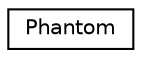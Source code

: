 digraph "Graphical Class Hierarchy"
{
  edge [fontname="Helvetica",fontsize="10",labelfontname="Helvetica",labelfontsize="10"];
  node [fontname="Helvetica",fontsize="10",shape=record];
  rankdir="LR";
  Node0 [label="Phantom",height=0.2,width=0.4,color="black", fillcolor="white", style="filled",URL="$classPhantom.html"];
}
